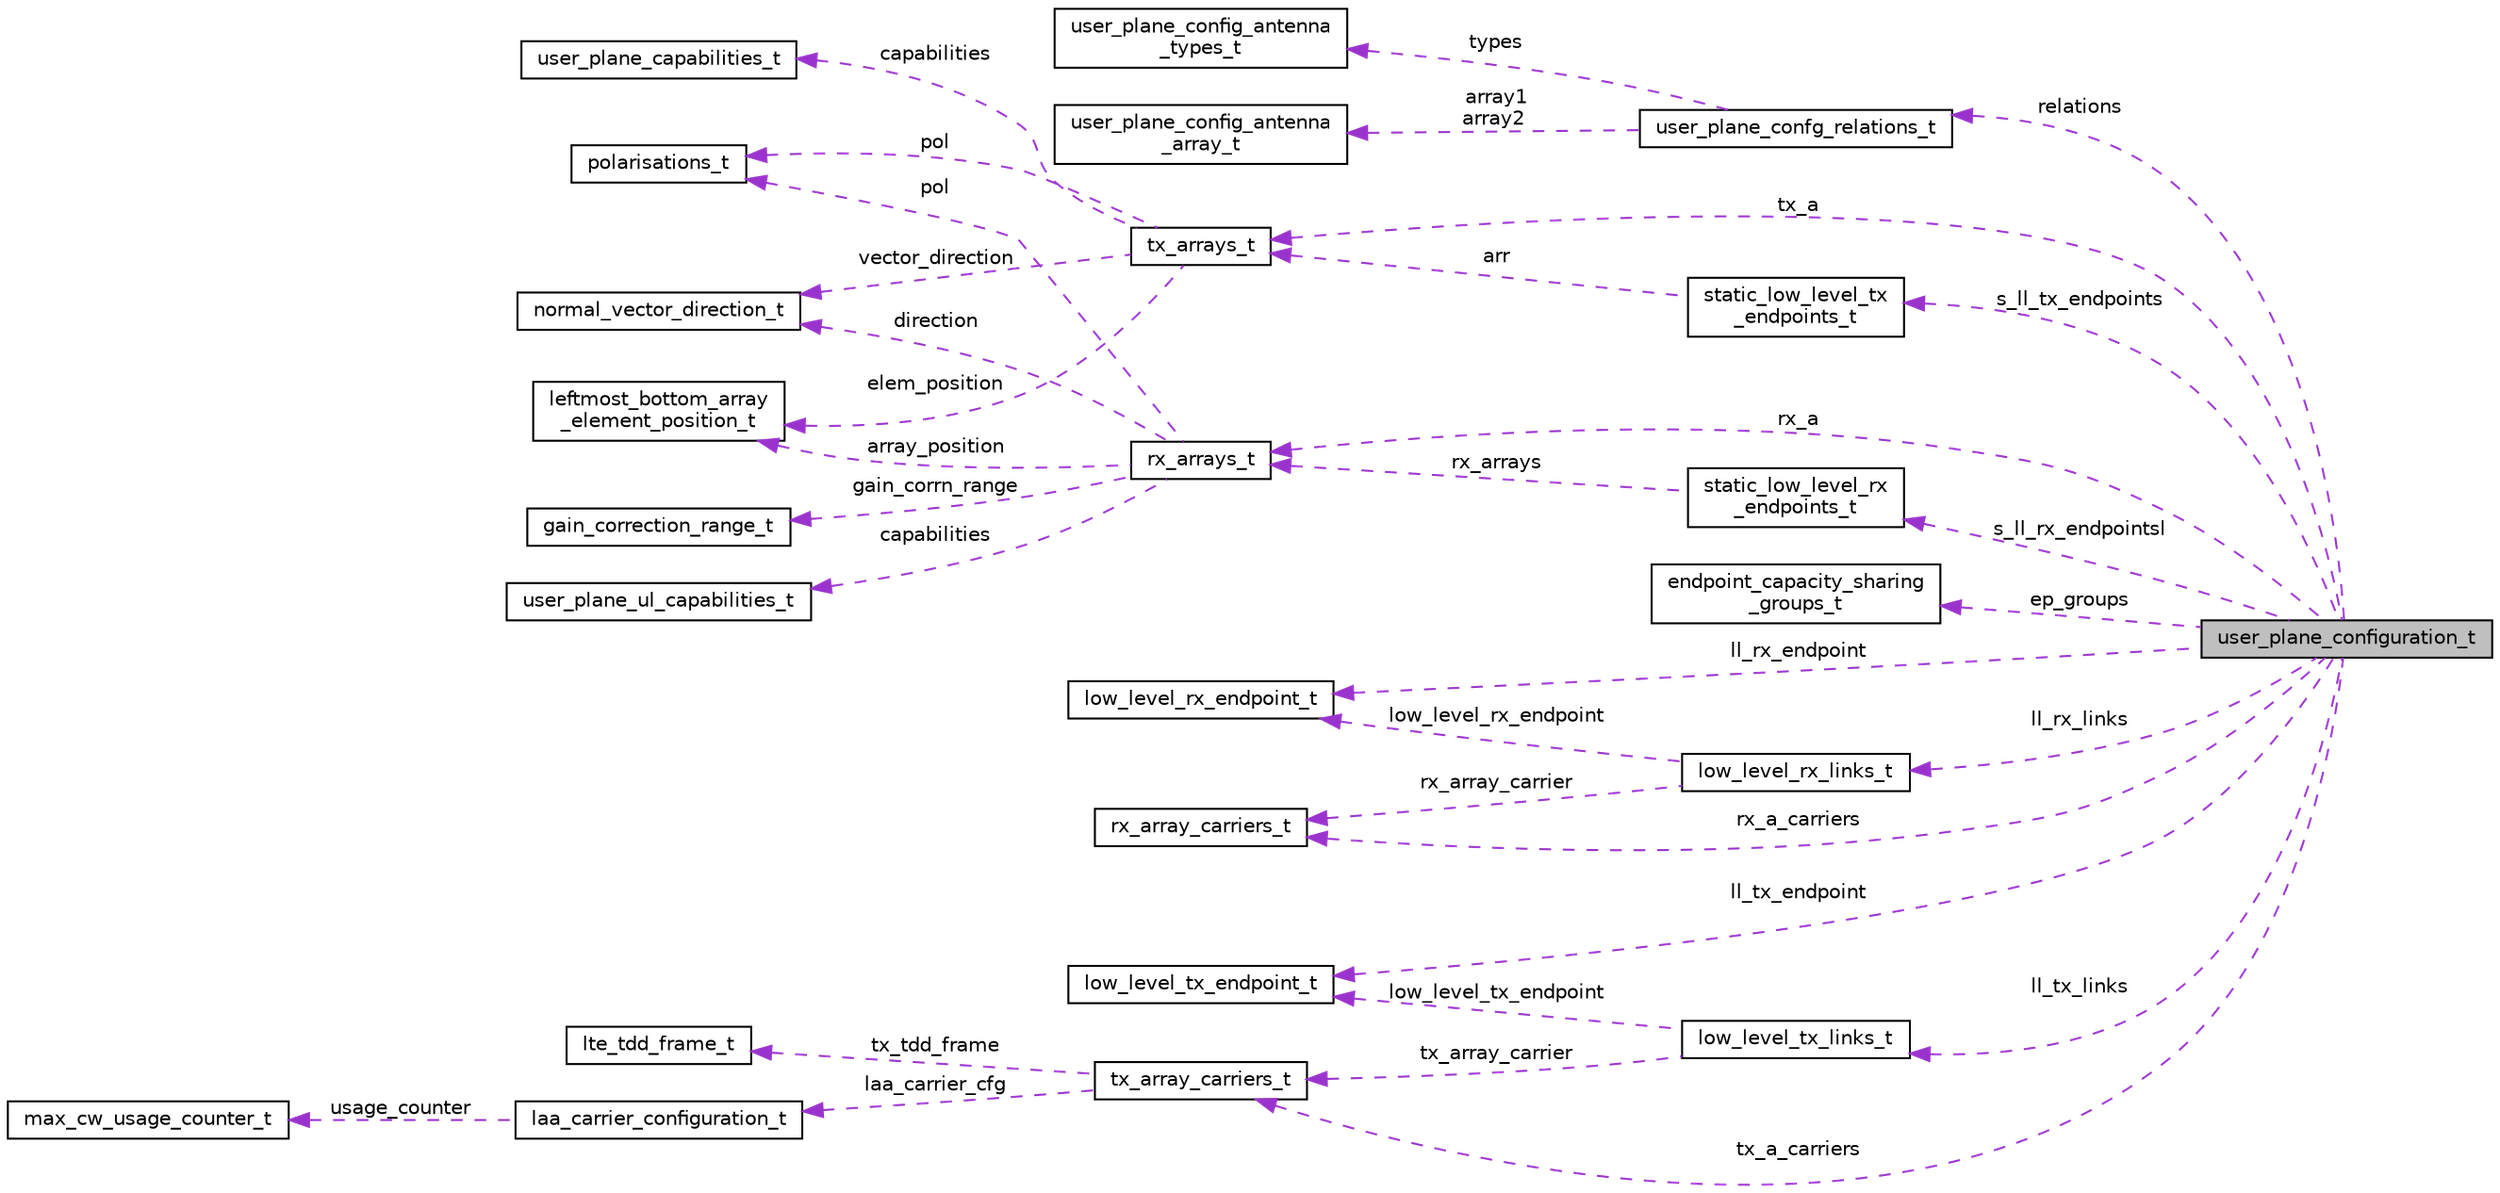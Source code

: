 digraph "user_plane_configuration_t"
{
 // LATEX_PDF_SIZE
  bgcolor="transparent";
  edge [fontname="Helvetica",fontsize="10",labelfontname="Helvetica",labelfontsize="10"];
  node [fontname="Helvetica",fontsize="10",shape=record];
  rankdir="LR";
  Node1 [label="user_plane_configuration_t",height=0.2,width=0.4,color="black", fillcolor="grey75", style="filled", fontcolor="black",tooltip=" "];
  Node2 -> Node1 [dir="back",color="darkorchid3",fontsize="10",style="dashed",label=" relations" ,fontname="Helvetica"];
  Node2 [label="user_plane_confg_relations_t",height=0.2,width=0.4,color="black",URL="$EvenstarUplaneConf_8h.html#structuser__plane__confg__relations__t",tooltip=" "];
  Node3 -> Node2 [dir="back",color="darkorchid3",fontsize="10",style="dashed",label=" types" ,fontname="Helvetica"];
  Node3 [label="user_plane_config_antenna\l_types_t",height=0.2,width=0.4,color="black",URL="$EvenstarUplaneConf_8h.html#structuser__plane__config__antenna__types__t",tooltip=" "];
  Node4 -> Node2 [dir="back",color="darkorchid3",fontsize="10",style="dashed",label=" array1\narray2" ,fontname="Helvetica"];
  Node4 [label="user_plane_config_antenna\l_array_t",height=0.2,width=0.4,color="black",URL="$EvenstarUplaneConf_8h.html#structuser__plane__config__antenna__array__t",tooltip=" "];
  Node5 -> Node1 [dir="back",color="darkorchid3",fontsize="10",style="dashed",label=" rx_a" ,fontname="Helvetica"];
  Node5 [label="rx_arrays_t",height=0.2,width=0.4,color="black",URL="$EvenstarUplaneConf_8h.html#structrx__arrays__t",tooltip=" "];
  Node6 -> Node5 [dir="back",color="darkorchid3",fontsize="10",style="dashed",label=" direction" ,fontname="Helvetica"];
  Node6 [label="normal_vector_direction_t",height=0.2,width=0.4,color="black",URL="$EvenstarUplaneConf_8h.html#structnormal__vector__direction__t",tooltip=" "];
  Node7 -> Node5 [dir="back",color="darkorchid3",fontsize="10",style="dashed",label=" array_position" ,fontname="Helvetica"];
  Node7 [label="leftmost_bottom_array\l_element_position_t",height=0.2,width=0.4,color="black",URL="$EvenstarUplaneConf_8h.html#structleftmost__bottom__array__element__position__t",tooltip=" "];
  Node8 -> Node5 [dir="back",color="darkorchid3",fontsize="10",style="dashed",label=" gain_corrn_range" ,fontname="Helvetica"];
  Node8 [label="gain_correction_range_t",height=0.2,width=0.4,color="black",URL="$EvenstarUplaneConf_8h.html#structgain__correction__range__t",tooltip=" "];
  Node9 -> Node5 [dir="back",color="darkorchid3",fontsize="10",style="dashed",label=" pol" ,fontname="Helvetica"];
  Node9 [label="polarisations_t",height=0.2,width=0.4,color="black",URL="$EvenstarUplaneConf_8h.html#structpolarisations__t",tooltip=" "];
  Node10 -> Node5 [dir="back",color="darkorchid3",fontsize="10",style="dashed",label=" capabilities" ,fontname="Helvetica"];
  Node10 [label="user_plane_ul_capabilities_t",height=0.2,width=0.4,color="black",URL="$EvenstarUplaneConf_8h.html#structuser__plane__ul__capabilities__t",tooltip=" "];
  Node11 -> Node1 [dir="back",color="darkorchid3",fontsize="10",style="dashed",label=" tx_a" ,fontname="Helvetica"];
  Node11 [label="tx_arrays_t",height=0.2,width=0.4,color="black",URL="$EvenstarUplaneConf_8h.html#structtx__arrays__t",tooltip=" "];
  Node6 -> Node11 [dir="back",color="darkorchid3",fontsize="10",style="dashed",label=" vector_direction" ,fontname="Helvetica"];
  Node7 -> Node11 [dir="back",color="darkorchid3",fontsize="10",style="dashed",label=" elem_position" ,fontname="Helvetica"];
  Node12 -> Node11 [dir="back",color="darkorchid3",fontsize="10",style="dashed",label=" capabilities" ,fontname="Helvetica"];
  Node12 [label="user_plane_capabilities_t",height=0.2,width=0.4,color="black",URL="$EvenstarUplaneConf_8h.html#structuser__plane__capabilities__t",tooltip=" "];
  Node9 -> Node11 [dir="back",color="darkorchid3",fontsize="10",style="dashed",label=" pol" ,fontname="Helvetica"];
  Node13 -> Node1 [dir="back",color="darkorchid3",fontsize="10",style="dashed",label=" ep_groups" ,fontname="Helvetica"];
  Node13 [label="endpoint_capacity_sharing\l_groups_t",height=0.2,width=0.4,color="black",URL="$EvenstarUplaneConf_8h.html#structendpoint__capacity__sharing__groups__t",tooltip=" "];
  Node14 -> Node1 [dir="back",color="darkorchid3",fontsize="10",style="dashed",label=" ll_rx_endpoint" ,fontname="Helvetica"];
  Node14 [label="low_level_rx_endpoint_t",height=0.2,width=0.4,color="black",URL="$EvenstarUplaneConf_8h.html#structlow__level__rx__endpoint__t",tooltip=" "];
  Node15 -> Node1 [dir="back",color="darkorchid3",fontsize="10",style="dashed",label=" ll_tx_links" ,fontname="Helvetica"];
  Node15 [label="low_level_tx_links_t",height=0.2,width=0.4,color="black",URL="$EvenstarUplaneConf_8h.html#structlow__level__tx__links__t",tooltip=" "];
  Node16 -> Node15 [dir="back",color="darkorchid3",fontsize="10",style="dashed",label=" low_level_tx_endpoint" ,fontname="Helvetica"];
  Node16 [label="low_level_tx_endpoint_t",height=0.2,width=0.4,color="black",URL="$EvenstarUplaneConf_8h.html#structlow__level__tx__endpoint__t",tooltip=" "];
  Node17 -> Node15 [dir="back",color="darkorchid3",fontsize="10",style="dashed",label=" tx_array_carrier" ,fontname="Helvetica"];
  Node17 [label="tx_array_carriers_t",height=0.2,width=0.4,color="black",URL="$EvenstarUplaneConf_8h.html#structtx__array__carriers__t",tooltip=" "];
  Node18 -> Node17 [dir="back",color="darkorchid3",fontsize="10",style="dashed",label=" tx_tdd_frame" ,fontname="Helvetica"];
  Node18 [label="lte_tdd_frame_t",height=0.2,width=0.4,color="black",URL="$EvenstarUplaneConf_8h.html#structlte__tdd__frame__t",tooltip=" "];
  Node19 -> Node17 [dir="back",color="darkorchid3",fontsize="10",style="dashed",label=" laa_carrier_cfg" ,fontname="Helvetica"];
  Node19 [label="laa_carrier_configuration_t",height=0.2,width=0.4,color="black",URL="$EvenstarUplaneConf_8h.html#structlaa__carrier__configuration__t",tooltip=" "];
  Node20 -> Node19 [dir="back",color="darkorchid3",fontsize="10",style="dashed",label=" usage_counter" ,fontname="Helvetica"];
  Node20 [label="max_cw_usage_counter_t",height=0.2,width=0.4,color="black",URL="$EvenstarUplaneConf_8h.html#structmax__cw__usage__counter__t",tooltip=" "];
  Node21 -> Node1 [dir="back",color="darkorchid3",fontsize="10",style="dashed",label=" s_ll_rx_endpointsl" ,fontname="Helvetica"];
  Node21 [label="static_low_level_rx\l_endpoints_t",height=0.2,width=0.4,color="black",URL="$EvenstarUplaneConf_8h.html#structstatic__low__level__rx__endpoints__t",tooltip=" "];
  Node5 -> Node21 [dir="back",color="darkorchid3",fontsize="10",style="dashed",label=" rx_arrays" ,fontname="Helvetica"];
  Node22 -> Node1 [dir="back",color="darkorchid3",fontsize="10",style="dashed",label=" ll_rx_links" ,fontname="Helvetica"];
  Node22 [label="low_level_rx_links_t",height=0.2,width=0.4,color="black",URL="$EvenstarUplaneConf_8h.html#structlow__level__rx__links__t",tooltip=" "];
  Node14 -> Node22 [dir="back",color="darkorchid3",fontsize="10",style="dashed",label=" low_level_rx_endpoint" ,fontname="Helvetica"];
  Node23 -> Node22 [dir="back",color="darkorchid3",fontsize="10",style="dashed",label=" rx_array_carrier" ,fontname="Helvetica"];
  Node23 [label="rx_array_carriers_t",height=0.2,width=0.4,color="black",URL="$EvenstarUplaneConf_8h.html#structrx__array__carriers__t",tooltip=" "];
  Node23 -> Node1 [dir="back",color="darkorchid3",fontsize="10",style="dashed",label=" rx_a_carriers" ,fontname="Helvetica"];
  Node16 -> Node1 [dir="back",color="darkorchid3",fontsize="10",style="dashed",label=" ll_tx_endpoint" ,fontname="Helvetica"];
  Node24 -> Node1 [dir="back",color="darkorchid3",fontsize="10",style="dashed",label=" s_ll_tx_endpoints" ,fontname="Helvetica"];
  Node24 [label="static_low_level_tx\l_endpoints_t",height=0.2,width=0.4,color="black",URL="$EvenstarUplaneConf_8h.html#structstatic__low__level__tx__endpoints__t",tooltip=" "];
  Node11 -> Node24 [dir="back",color="darkorchid3",fontsize="10",style="dashed",label=" arr" ,fontname="Helvetica"];
  Node17 -> Node1 [dir="back",color="darkorchid3",fontsize="10",style="dashed",label=" tx_a_carriers" ,fontname="Helvetica"];
}
